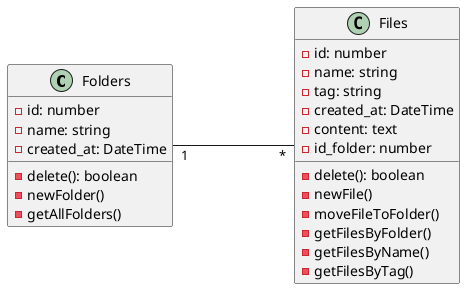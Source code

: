 @startuml  Markdown editor 

class Folders {
    -id: number
    -name: string
    -created_at: DateTime
    -delete(): boolean
    -newFolder()
    -getAllFolders()
}

class Files {
    -id: number
    -name: string
    -tag: string
    -created_at: DateTime
    -content: text
    -id_folder: number
    -delete(): boolean
    -newFile()
    -moveFileToFolder()
    -getFilesByFolder()
    -getFilesByName()
    -getFilesByTag()
}

left to right direction
Folders "1" --- "*" Files

@enduml